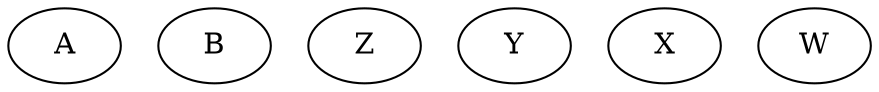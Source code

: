 graph test_attr_equals {
  A [x="bar"]
  B [x=bar]
  Z [x="foobar"]
  Y [x="ba"]
  X [x=" bar"]
  W [x="BAR"]
}
